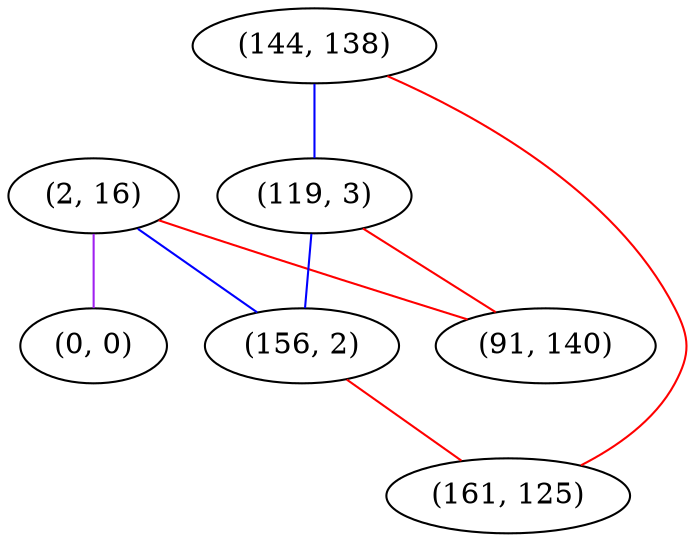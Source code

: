 graph "" {
"(2, 16)";
"(0, 0)";
"(144, 138)";
"(119, 3)";
"(91, 140)";
"(156, 2)";
"(161, 125)";
"(2, 16)" -- "(156, 2)"  [color=blue, key=0, weight=3];
"(2, 16)" -- "(0, 0)"  [color=purple, key=0, weight=4];
"(2, 16)" -- "(91, 140)"  [color=red, key=0, weight=1];
"(144, 138)" -- "(161, 125)"  [color=red, key=0, weight=1];
"(144, 138)" -- "(119, 3)"  [color=blue, key=0, weight=3];
"(119, 3)" -- "(156, 2)"  [color=blue, key=0, weight=3];
"(119, 3)" -- "(91, 140)"  [color=red, key=0, weight=1];
"(156, 2)" -- "(161, 125)"  [color=red, key=0, weight=1];
}
